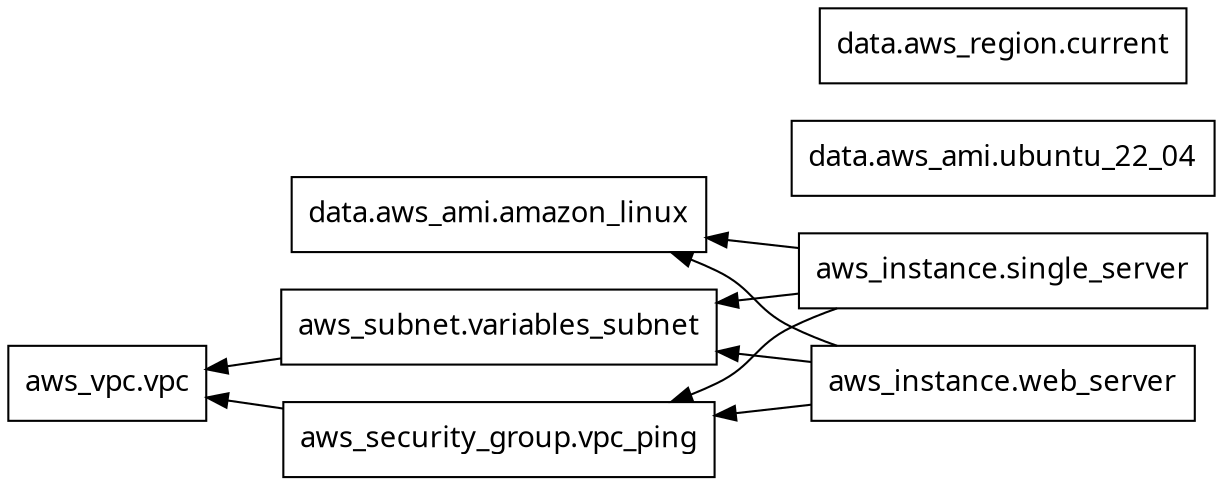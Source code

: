 digraph G {
  rankdir = "RL";
  node [shape = rect, fontname = "sans-serif"];
  "data.aws_ami.amazon_linux" [label="data.aws_ami.amazon_linux"];
  "data.aws_ami.ubuntu_22_04" [label="data.aws_ami.ubuntu_22_04"];
  "data.aws_region.current" [label="data.aws_region.current"];
  "aws_instance.single_server" [label="aws_instance.single_server"];
  "aws_instance.web_server" [label="aws_instance.web_server"];
  "aws_security_group.vpc_ping" [label="aws_security_group.vpc_ping"];
  "aws_subnet.variables_subnet" [label="aws_subnet.variables_subnet"];
  "aws_vpc.vpc" [label="aws_vpc.vpc"];
  "aws_instance.single_server" -> "data.aws_ami.amazon_linux";
  "aws_instance.single_server" -> "aws_security_group.vpc_ping";
  "aws_instance.single_server" -> "aws_subnet.variables_subnet";
  "aws_instance.web_server" -> "data.aws_ami.amazon_linux";
  "aws_instance.web_server" -> "aws_security_group.vpc_ping";
  "aws_instance.web_server" -> "aws_subnet.variables_subnet";
  "aws_security_group.vpc_ping" -> "aws_vpc.vpc";
  "aws_subnet.variables_subnet" -> "aws_vpc.vpc";
}
